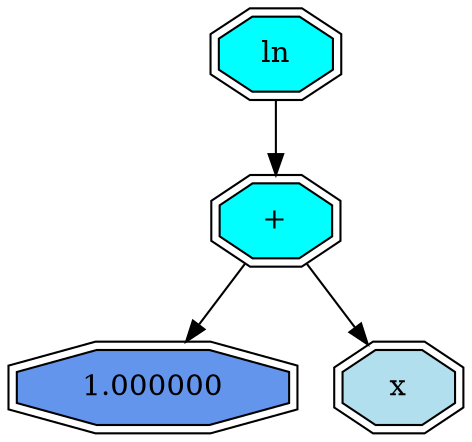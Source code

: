 digraph G { 
node [shape = record];
 11540040340  11540040340 [shape = doubleoctagon, style = filled, fillcolor = aqua  label = " ln "];

 11540040340 -> 11540040300 
 11540040300 [shape = doubleoctagon, style = filled, fillcolor = aqua  label = " + "];
11540040300 -> 11540040200
 11540040300 -> 11540040240 
 11540040200 [shape = doubleoctagon, style = filled, fillcolor = cornflowerblue  label = " 1.000000 "];
 11540040240 [shape = doubleoctagon, style = filled, fillcolor = lightblue2  label = " x "];
}
